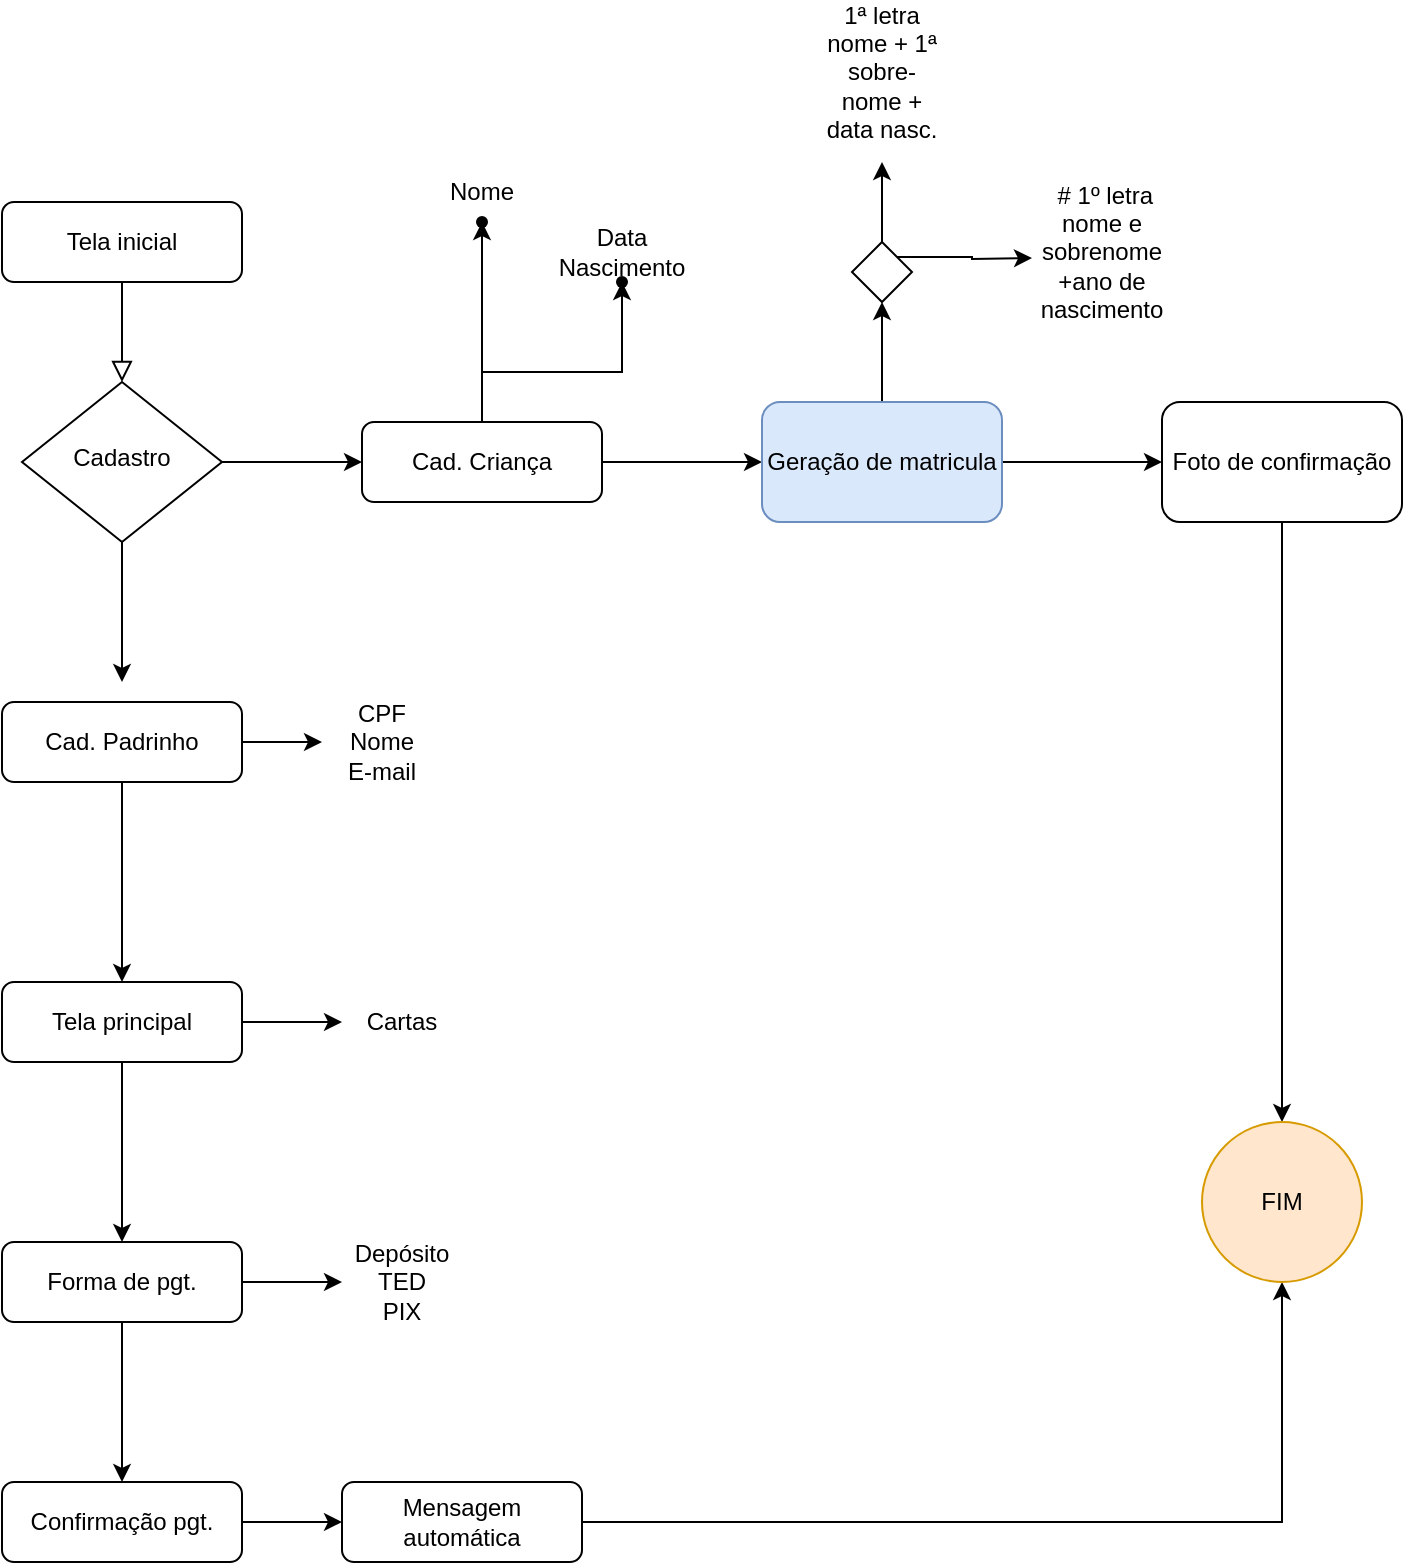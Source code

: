<mxfile version="20.5.1" type="github">
  <diagram id="C5RBs43oDa-KdzZeNtuy" name="Page-1">
    <mxGraphModel dx="1157" dy="1762" grid="1" gridSize="10" guides="1" tooltips="1" connect="1" arrows="1" fold="1" page="1" pageScale="1" pageWidth="827" pageHeight="1169" math="0" shadow="0">
      <root>
        <mxCell id="WIyWlLk6GJQsqaUBKTNV-0" />
        <mxCell id="WIyWlLk6GJQsqaUBKTNV-1" parent="WIyWlLk6GJQsqaUBKTNV-0" />
        <mxCell id="WIyWlLk6GJQsqaUBKTNV-2" value="" style="rounded=0;html=1;jettySize=auto;orthogonalLoop=1;fontSize=11;endArrow=block;endFill=0;endSize=8;strokeWidth=1;shadow=0;labelBackgroundColor=none;edgeStyle=orthogonalEdgeStyle;" parent="WIyWlLk6GJQsqaUBKTNV-1" source="WIyWlLk6GJQsqaUBKTNV-3" target="WIyWlLk6GJQsqaUBKTNV-6" edge="1">
          <mxGeometry relative="1" as="geometry" />
        </mxCell>
        <mxCell id="WIyWlLk6GJQsqaUBKTNV-3" value="Tela inicial" style="rounded=1;whiteSpace=wrap;html=1;fontSize=12;glass=0;strokeWidth=1;shadow=0;" parent="WIyWlLk6GJQsqaUBKTNV-1" vertex="1">
          <mxGeometry x="40" y="60" width="120" height="40" as="geometry" />
        </mxCell>
        <mxCell id="5jVWdRAqXzK-cs41i9hV-31" value="" style="edgeStyle=orthogonalEdgeStyle;rounded=0;orthogonalLoop=1;jettySize=auto;html=1;" edge="1" parent="WIyWlLk6GJQsqaUBKTNV-1" source="WIyWlLk6GJQsqaUBKTNV-6">
          <mxGeometry relative="1" as="geometry">
            <mxPoint x="100" y="300" as="targetPoint" />
          </mxGeometry>
        </mxCell>
        <mxCell id="WIyWlLk6GJQsqaUBKTNV-6" value="&lt;div&gt;Cadastro&lt;/div&gt;" style="rhombus;whiteSpace=wrap;html=1;shadow=0;fontFamily=Helvetica;fontSize=12;align=center;strokeWidth=1;spacing=6;spacingTop=-4;" parent="WIyWlLk6GJQsqaUBKTNV-1" vertex="1">
          <mxGeometry x="50" y="150" width="100" height="80" as="geometry" />
        </mxCell>
        <mxCell id="5jVWdRAqXzK-cs41i9hV-6" value="" style="edgeStyle=orthogonalEdgeStyle;rounded=0;orthogonalLoop=1;jettySize=auto;html=1;" edge="1" parent="WIyWlLk6GJQsqaUBKTNV-1" source="WIyWlLk6GJQsqaUBKTNV-7" target="5jVWdRAqXzK-cs41i9hV-5">
          <mxGeometry relative="1" as="geometry" />
        </mxCell>
        <mxCell id="5jVWdRAqXzK-cs41i9hV-9" value="" style="edgeStyle=orthogonalEdgeStyle;rounded=0;orthogonalLoop=1;jettySize=auto;html=1;" edge="1" parent="WIyWlLk6GJQsqaUBKTNV-1" source="WIyWlLk6GJQsqaUBKTNV-7" target="5jVWdRAqXzK-cs41i9hV-8">
          <mxGeometry relative="1" as="geometry" />
        </mxCell>
        <mxCell id="5jVWdRAqXzK-cs41i9hV-13" value="" style="edgeStyle=orthogonalEdgeStyle;rounded=0;orthogonalLoop=1;jettySize=auto;html=1;" edge="1" parent="WIyWlLk6GJQsqaUBKTNV-1" source="WIyWlLk6GJQsqaUBKTNV-7" target="5jVWdRAqXzK-cs41i9hV-12">
          <mxGeometry relative="1" as="geometry" />
        </mxCell>
        <mxCell id="WIyWlLk6GJQsqaUBKTNV-7" value="&lt;div&gt;Cad. Criança&lt;/div&gt;" style="rounded=1;whiteSpace=wrap;html=1;fontSize=12;glass=0;strokeWidth=1;shadow=0;direction=west;" parent="WIyWlLk6GJQsqaUBKTNV-1" vertex="1">
          <mxGeometry x="220" y="170" width="120" height="40" as="geometry" />
        </mxCell>
        <mxCell id="5jVWdRAqXzK-cs41i9hV-0" value="" style="endArrow=classic;html=1;rounded=0;exitX=1;exitY=0.5;exitDx=0;exitDy=0;" edge="1" parent="WIyWlLk6GJQsqaUBKTNV-1" source="WIyWlLk6GJQsqaUBKTNV-6">
          <mxGeometry width="50" height="50" relative="1" as="geometry">
            <mxPoint x="270" y="290" as="sourcePoint" />
            <mxPoint x="220" y="190" as="targetPoint" />
            <Array as="points" />
          </mxGeometry>
        </mxCell>
        <mxCell id="5jVWdRAqXzK-cs41i9hV-3" value="" style="shape=waypoint;sketch=0;size=6;pointerEvents=1;points=[];fillColor=default;resizable=0;rotatable=0;perimeter=centerPerimeter;snapToPoint=1;rounded=1;glass=0;strokeWidth=1;shadow=0;" vertex="1" parent="WIyWlLk6GJQsqaUBKTNV-1">
          <mxGeometry x="260" y="50" width="40" height="40" as="geometry" />
        </mxCell>
        <mxCell id="5jVWdRAqXzK-cs41i9hV-5" value="&lt;div&gt;Nome&lt;/div&gt;" style="text;html=1;strokeColor=none;fillColor=none;align=center;verticalAlign=middle;whiteSpace=wrap;rounded=0;" vertex="1" parent="WIyWlLk6GJQsqaUBKTNV-1">
          <mxGeometry x="250" y="40" width="60" height="30" as="geometry" />
        </mxCell>
        <mxCell id="5jVWdRAqXzK-cs41i9hV-7" value="&lt;div&gt;Data&lt;/div&gt;&lt;div&gt;Nascimento&lt;/div&gt;" style="text;html=1;strokeColor=none;fillColor=none;align=center;verticalAlign=middle;whiteSpace=wrap;rounded=0;" vertex="1" parent="WIyWlLk6GJQsqaUBKTNV-1">
          <mxGeometry x="320" y="70" width="60" height="30" as="geometry" />
        </mxCell>
        <mxCell id="5jVWdRAqXzK-cs41i9hV-8" value="" style="shape=waypoint;sketch=0;size=6;pointerEvents=1;points=[];fillColor=default;resizable=0;rotatable=0;perimeter=centerPerimeter;snapToPoint=1;rounded=1;glass=0;strokeWidth=1;shadow=0;" vertex="1" parent="WIyWlLk6GJQsqaUBKTNV-1">
          <mxGeometry x="330" y="80" width="40" height="40" as="geometry" />
        </mxCell>
        <mxCell id="5jVWdRAqXzK-cs41i9hV-15" value="" style="edgeStyle=orthogonalEdgeStyle;rounded=0;orthogonalLoop=1;jettySize=auto;html=1;" edge="1" parent="WIyWlLk6GJQsqaUBKTNV-1" source="5jVWdRAqXzK-cs41i9hV-12" target="5jVWdRAqXzK-cs41i9hV-14">
          <mxGeometry relative="1" as="geometry" />
        </mxCell>
        <mxCell id="5jVWdRAqXzK-cs41i9hV-23" value="" style="edgeStyle=orthogonalEdgeStyle;rounded=0;orthogonalLoop=1;jettySize=auto;html=1;" edge="1" parent="WIyWlLk6GJQsqaUBKTNV-1" source="5jVWdRAqXzK-cs41i9hV-12">
          <mxGeometry relative="1" as="geometry">
            <mxPoint x="480" y="110" as="targetPoint" />
          </mxGeometry>
        </mxCell>
        <mxCell id="5jVWdRAqXzK-cs41i9hV-12" value="Geração de matricula" style="whiteSpace=wrap;html=1;rounded=1;glass=0;strokeWidth=1;shadow=0;fillColor=#dae8fc;strokeColor=#6c8ebf;" vertex="1" parent="WIyWlLk6GJQsqaUBKTNV-1">
          <mxGeometry x="420" y="160" width="120" height="60" as="geometry" />
        </mxCell>
        <mxCell id="5jVWdRAqXzK-cs41i9hV-51" style="edgeStyle=orthogonalEdgeStyle;rounded=0;orthogonalLoop=1;jettySize=auto;html=1;entryX=0.5;entryY=0;entryDx=0;entryDy=0;" edge="1" parent="WIyWlLk6GJQsqaUBKTNV-1" source="5jVWdRAqXzK-cs41i9hV-14" target="5jVWdRAqXzK-cs41i9hV-49">
          <mxGeometry relative="1" as="geometry" />
        </mxCell>
        <mxCell id="5jVWdRAqXzK-cs41i9hV-14" value="&lt;div&gt;Foto de confirmação&lt;/div&gt;" style="whiteSpace=wrap;html=1;rounded=1;glass=0;strokeWidth=1;shadow=0;" vertex="1" parent="WIyWlLk6GJQsqaUBKTNV-1">
          <mxGeometry x="620" y="160" width="120" height="60" as="geometry" />
        </mxCell>
        <mxCell id="5jVWdRAqXzK-cs41i9hV-24" value="&lt;div&gt;1ª letra nome + 1ª sobre-nome + data nasc.&lt;/div&gt;" style="text;html=1;strokeColor=none;fillColor=none;align=center;verticalAlign=middle;whiteSpace=wrap;rounded=0;" vertex="1" parent="WIyWlLk6GJQsqaUBKTNV-1">
          <mxGeometry x="450" y="-20" width="60" height="30" as="geometry" />
        </mxCell>
        <mxCell id="5jVWdRAqXzK-cs41i9hV-26" value="" style="edgeStyle=orthogonalEdgeStyle;rounded=0;orthogonalLoop=1;jettySize=auto;html=1;" edge="1" parent="WIyWlLk6GJQsqaUBKTNV-1" source="5jVWdRAqXzK-cs41i9hV-25">
          <mxGeometry relative="1" as="geometry">
            <mxPoint x="480" y="40" as="targetPoint" />
          </mxGeometry>
        </mxCell>
        <mxCell id="5jVWdRAqXzK-cs41i9hV-28" style="edgeStyle=orthogonalEdgeStyle;rounded=0;orthogonalLoop=1;jettySize=auto;html=1;exitX=1;exitY=0;exitDx=0;exitDy=0;" edge="1" parent="WIyWlLk6GJQsqaUBKTNV-1" source="5jVWdRAqXzK-cs41i9hV-25">
          <mxGeometry relative="1" as="geometry">
            <mxPoint x="555" y="88" as="targetPoint" />
          </mxGeometry>
        </mxCell>
        <mxCell id="5jVWdRAqXzK-cs41i9hV-25" value="" style="rhombus;whiteSpace=wrap;html=1;" vertex="1" parent="WIyWlLk6GJQsqaUBKTNV-1">
          <mxGeometry x="465" y="80" width="30" height="30" as="geometry" />
        </mxCell>
        <mxCell id="5jVWdRAqXzK-cs41i9hV-29" value="&lt;div&gt;&amp;nbsp;# 1º letra nome e sobrenome&lt;/div&gt;&lt;div&gt;+ano de nascimento&lt;/div&gt;" style="text;html=1;strokeColor=none;fillColor=none;align=center;verticalAlign=middle;whiteSpace=wrap;rounded=0;" vertex="1" parent="WIyWlLk6GJQsqaUBKTNV-1">
          <mxGeometry x="560" y="70" width="60" height="30" as="geometry" />
        </mxCell>
        <mxCell id="5jVWdRAqXzK-cs41i9hV-36" value="" style="edgeStyle=orthogonalEdgeStyle;rounded=0;orthogonalLoop=1;jettySize=auto;html=1;" edge="1" parent="WIyWlLk6GJQsqaUBKTNV-1" source="5jVWdRAqXzK-cs41i9hV-32" target="5jVWdRAqXzK-cs41i9hV-35">
          <mxGeometry relative="1" as="geometry" />
        </mxCell>
        <mxCell id="5jVWdRAqXzK-cs41i9hV-38" style="edgeStyle=orthogonalEdgeStyle;rounded=0;orthogonalLoop=1;jettySize=auto;html=1;" edge="1" parent="WIyWlLk6GJQsqaUBKTNV-1" source="5jVWdRAqXzK-cs41i9hV-32" target="5jVWdRAqXzK-cs41i9hV-37">
          <mxGeometry relative="1" as="geometry" />
        </mxCell>
        <mxCell id="5jVWdRAqXzK-cs41i9hV-32" value="Cad. Padrinho" style="rounded=1;whiteSpace=wrap;html=1;" vertex="1" parent="WIyWlLk6GJQsqaUBKTNV-1">
          <mxGeometry x="40" y="310" width="120" height="40" as="geometry" />
        </mxCell>
        <mxCell id="5jVWdRAqXzK-cs41i9hV-35" value="&lt;div&gt;CPF&lt;/div&gt;&lt;div&gt;Nome&lt;/div&gt;&lt;div&gt;E-mail&lt;br&gt;&lt;/div&gt;" style="text;html=1;strokeColor=none;fillColor=none;align=center;verticalAlign=middle;whiteSpace=wrap;rounded=0;" vertex="1" parent="WIyWlLk6GJQsqaUBKTNV-1">
          <mxGeometry x="200" y="315" width="60" height="30" as="geometry" />
        </mxCell>
        <mxCell id="5jVWdRAqXzK-cs41i9hV-40" value="" style="edgeStyle=orthogonalEdgeStyle;rounded=0;orthogonalLoop=1;jettySize=auto;html=1;" edge="1" parent="WIyWlLk6GJQsqaUBKTNV-1" source="5jVWdRAqXzK-cs41i9hV-37" target="5jVWdRAqXzK-cs41i9hV-39">
          <mxGeometry relative="1" as="geometry" />
        </mxCell>
        <mxCell id="5jVWdRAqXzK-cs41i9hV-42" style="edgeStyle=orthogonalEdgeStyle;rounded=0;orthogonalLoop=1;jettySize=auto;html=1;" edge="1" parent="WIyWlLk6GJQsqaUBKTNV-1" source="5jVWdRAqXzK-cs41i9hV-37" target="5jVWdRAqXzK-cs41i9hV-41">
          <mxGeometry relative="1" as="geometry" />
        </mxCell>
        <mxCell id="5jVWdRAqXzK-cs41i9hV-37" value="Tela principal" style="rounded=1;whiteSpace=wrap;html=1;" vertex="1" parent="WIyWlLk6GJQsqaUBKTNV-1">
          <mxGeometry x="40" y="450" width="120" height="40" as="geometry" />
        </mxCell>
        <mxCell id="5jVWdRAqXzK-cs41i9hV-39" value="Cartas" style="text;html=1;strokeColor=none;fillColor=none;align=center;verticalAlign=middle;whiteSpace=wrap;rounded=0;" vertex="1" parent="WIyWlLk6GJQsqaUBKTNV-1">
          <mxGeometry x="210" y="455" width="60" height="30" as="geometry" />
        </mxCell>
        <mxCell id="5jVWdRAqXzK-cs41i9hV-44" value="" style="edgeStyle=orthogonalEdgeStyle;rounded=0;orthogonalLoop=1;jettySize=auto;html=1;" edge="1" parent="WIyWlLk6GJQsqaUBKTNV-1" source="5jVWdRAqXzK-cs41i9hV-41" target="5jVWdRAqXzK-cs41i9hV-43">
          <mxGeometry relative="1" as="geometry" />
        </mxCell>
        <mxCell id="5jVWdRAqXzK-cs41i9hV-46" style="edgeStyle=orthogonalEdgeStyle;rounded=0;orthogonalLoop=1;jettySize=auto;html=1;" edge="1" parent="WIyWlLk6GJQsqaUBKTNV-1" source="5jVWdRAqXzK-cs41i9hV-41" target="5jVWdRAqXzK-cs41i9hV-45">
          <mxGeometry relative="1" as="geometry" />
        </mxCell>
        <mxCell id="5jVWdRAqXzK-cs41i9hV-41" value="Forma de pgt." style="rounded=1;whiteSpace=wrap;html=1;" vertex="1" parent="WIyWlLk6GJQsqaUBKTNV-1">
          <mxGeometry x="40" y="580" width="120" height="40" as="geometry" />
        </mxCell>
        <mxCell id="5jVWdRAqXzK-cs41i9hV-43" value="&lt;div&gt;Depósito&lt;/div&gt;&lt;div&gt;TED&lt;/div&gt;&lt;div&gt;PIX&lt;br&gt;&lt;/div&gt;" style="text;html=1;strokeColor=none;fillColor=none;align=center;verticalAlign=middle;whiteSpace=wrap;rounded=0;" vertex="1" parent="WIyWlLk6GJQsqaUBKTNV-1">
          <mxGeometry x="210" y="585" width="60" height="30" as="geometry" />
        </mxCell>
        <mxCell id="5jVWdRAqXzK-cs41i9hV-48" style="edgeStyle=orthogonalEdgeStyle;rounded=0;orthogonalLoop=1;jettySize=auto;html=1;" edge="1" parent="WIyWlLk6GJQsqaUBKTNV-1" source="5jVWdRAqXzK-cs41i9hV-45" target="5jVWdRAqXzK-cs41i9hV-47">
          <mxGeometry relative="1" as="geometry" />
        </mxCell>
        <mxCell id="5jVWdRAqXzK-cs41i9hV-45" value="Confirmação pgt." style="rounded=1;whiteSpace=wrap;html=1;" vertex="1" parent="WIyWlLk6GJQsqaUBKTNV-1">
          <mxGeometry x="40" y="700" width="120" height="40" as="geometry" />
        </mxCell>
        <mxCell id="5jVWdRAqXzK-cs41i9hV-50" style="edgeStyle=orthogonalEdgeStyle;rounded=0;orthogonalLoop=1;jettySize=auto;html=1;entryX=0.5;entryY=1;entryDx=0;entryDy=0;" edge="1" parent="WIyWlLk6GJQsqaUBKTNV-1" source="5jVWdRAqXzK-cs41i9hV-47" target="5jVWdRAqXzK-cs41i9hV-49">
          <mxGeometry relative="1" as="geometry" />
        </mxCell>
        <mxCell id="5jVWdRAqXzK-cs41i9hV-47" value="Mensagem automática" style="rounded=1;whiteSpace=wrap;html=1;" vertex="1" parent="WIyWlLk6GJQsqaUBKTNV-1">
          <mxGeometry x="210" y="700" width="120" height="40" as="geometry" />
        </mxCell>
        <mxCell id="5jVWdRAqXzK-cs41i9hV-49" value="FIM" style="ellipse;whiteSpace=wrap;html=1;aspect=fixed;fillColor=#ffe6cc;strokeColor=#d79b00;" vertex="1" parent="WIyWlLk6GJQsqaUBKTNV-1">
          <mxGeometry x="640" y="520" width="80" height="80" as="geometry" />
        </mxCell>
      </root>
    </mxGraphModel>
  </diagram>
</mxfile>
